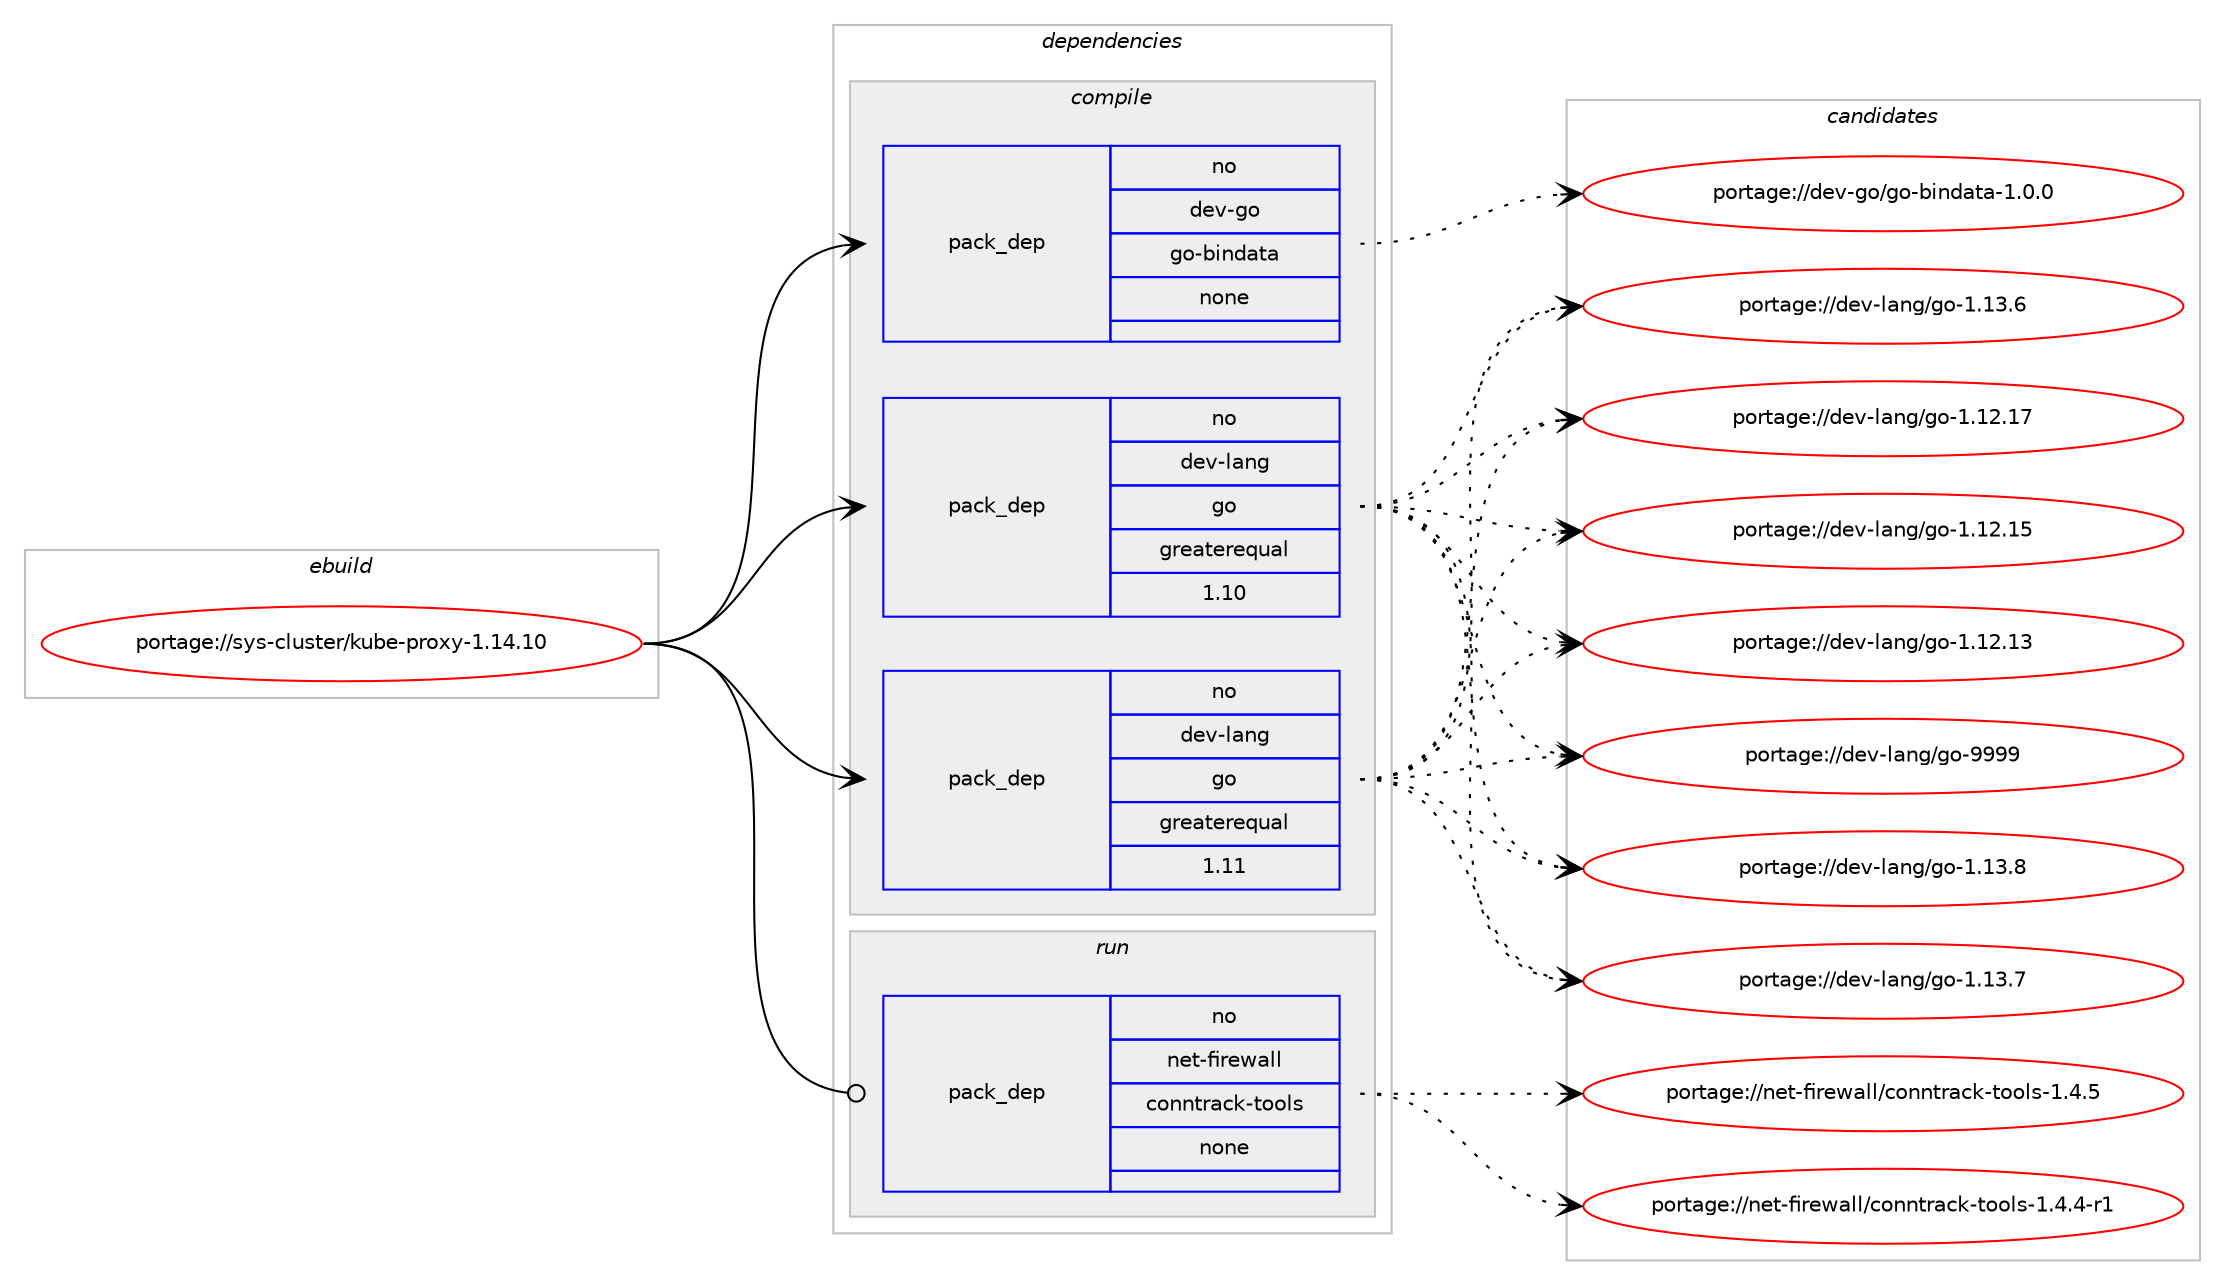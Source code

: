 digraph prolog {

# *************
# Graph options
# *************

newrank=true;
concentrate=true;
compound=true;
graph [rankdir=LR,fontname=Helvetica,fontsize=10,ranksep=1.5];#, ranksep=2.5, nodesep=0.2];
edge  [arrowhead=vee];
node  [fontname=Helvetica,fontsize=10];

# **********
# The ebuild
# **********

subgraph cluster_leftcol {
color=gray;
rank=same;
label=<<i>ebuild</i>>;
id [label="portage://sys-cluster/kube-proxy-1.14.10", color=red, width=4, href="../sys-cluster/kube-proxy-1.14.10.svg"];
}

# ****************
# The dependencies
# ****************

subgraph cluster_midcol {
color=gray;
label=<<i>dependencies</i>>;
subgraph cluster_compile {
fillcolor="#eeeeee";
style=filled;
label=<<i>compile</i>>;
subgraph pack30446 {
dependency39318 [label=<<TABLE BORDER="0" CELLBORDER="1" CELLSPACING="0" CELLPADDING="4" WIDTH="220"><TR><TD ROWSPAN="6" CELLPADDING="30">pack_dep</TD></TR><TR><TD WIDTH="110">no</TD></TR><TR><TD>dev-go</TD></TR><TR><TD>go-bindata</TD></TR><TR><TD>none</TD></TR><TR><TD></TD></TR></TABLE>>, shape=none, color=blue];
}
id:e -> dependency39318:w [weight=20,style="solid",arrowhead="vee"];
subgraph pack30447 {
dependency39319 [label=<<TABLE BORDER="0" CELLBORDER="1" CELLSPACING="0" CELLPADDING="4" WIDTH="220"><TR><TD ROWSPAN="6" CELLPADDING="30">pack_dep</TD></TR><TR><TD WIDTH="110">no</TD></TR><TR><TD>dev-lang</TD></TR><TR><TD>go</TD></TR><TR><TD>greaterequal</TD></TR><TR><TD>1.10</TD></TR></TABLE>>, shape=none, color=blue];
}
id:e -> dependency39319:w [weight=20,style="solid",arrowhead="vee"];
subgraph pack30448 {
dependency39320 [label=<<TABLE BORDER="0" CELLBORDER="1" CELLSPACING="0" CELLPADDING="4" WIDTH="220"><TR><TD ROWSPAN="6" CELLPADDING="30">pack_dep</TD></TR><TR><TD WIDTH="110">no</TD></TR><TR><TD>dev-lang</TD></TR><TR><TD>go</TD></TR><TR><TD>greaterequal</TD></TR><TR><TD>1.11</TD></TR></TABLE>>, shape=none, color=blue];
}
id:e -> dependency39320:w [weight=20,style="solid",arrowhead="vee"];
}
subgraph cluster_compileandrun {
fillcolor="#eeeeee";
style=filled;
label=<<i>compile and run</i>>;
}
subgraph cluster_run {
fillcolor="#eeeeee";
style=filled;
label=<<i>run</i>>;
subgraph pack30449 {
dependency39321 [label=<<TABLE BORDER="0" CELLBORDER="1" CELLSPACING="0" CELLPADDING="4" WIDTH="220"><TR><TD ROWSPAN="6" CELLPADDING="30">pack_dep</TD></TR><TR><TD WIDTH="110">no</TD></TR><TR><TD>net-firewall</TD></TR><TR><TD>conntrack-tools</TD></TR><TR><TD>none</TD></TR><TR><TD></TD></TR></TABLE>>, shape=none, color=blue];
}
id:e -> dependency39321:w [weight=20,style="solid",arrowhead="odot"];
}
}

# **************
# The candidates
# **************

subgraph cluster_choices {
rank=same;
color=gray;
label=<<i>candidates</i>>;

subgraph choice30446 {
color=black;
nodesep=1;
choice100101118451031114710311145981051101009711697454946484648 [label="portage://dev-go/go-bindata-1.0.0", color=red, width=4,href="../dev-go/go-bindata-1.0.0.svg"];
dependency39318:e -> choice100101118451031114710311145981051101009711697454946484648:w [style=dotted,weight="100"];
}
subgraph choice30447 {
color=black;
nodesep=1;
choice1001011184510897110103471031114557575757 [label="portage://dev-lang/go-9999", color=red, width=4,href="../dev-lang/go-9999.svg"];
choice10010111845108971101034710311145494649514656 [label="portage://dev-lang/go-1.13.8", color=red, width=4,href="../dev-lang/go-1.13.8.svg"];
choice10010111845108971101034710311145494649514655 [label="portage://dev-lang/go-1.13.7", color=red, width=4,href="../dev-lang/go-1.13.7.svg"];
choice10010111845108971101034710311145494649514654 [label="portage://dev-lang/go-1.13.6", color=red, width=4,href="../dev-lang/go-1.13.6.svg"];
choice1001011184510897110103471031114549464950464955 [label="portage://dev-lang/go-1.12.17", color=red, width=4,href="../dev-lang/go-1.12.17.svg"];
choice1001011184510897110103471031114549464950464953 [label="portage://dev-lang/go-1.12.15", color=red, width=4,href="../dev-lang/go-1.12.15.svg"];
choice1001011184510897110103471031114549464950464951 [label="portage://dev-lang/go-1.12.13", color=red, width=4,href="../dev-lang/go-1.12.13.svg"];
dependency39319:e -> choice1001011184510897110103471031114557575757:w [style=dotted,weight="100"];
dependency39319:e -> choice10010111845108971101034710311145494649514656:w [style=dotted,weight="100"];
dependency39319:e -> choice10010111845108971101034710311145494649514655:w [style=dotted,weight="100"];
dependency39319:e -> choice10010111845108971101034710311145494649514654:w [style=dotted,weight="100"];
dependency39319:e -> choice1001011184510897110103471031114549464950464955:w [style=dotted,weight="100"];
dependency39319:e -> choice1001011184510897110103471031114549464950464953:w [style=dotted,weight="100"];
dependency39319:e -> choice1001011184510897110103471031114549464950464951:w [style=dotted,weight="100"];
}
subgraph choice30448 {
color=black;
nodesep=1;
choice1001011184510897110103471031114557575757 [label="portage://dev-lang/go-9999", color=red, width=4,href="../dev-lang/go-9999.svg"];
choice10010111845108971101034710311145494649514656 [label="portage://dev-lang/go-1.13.8", color=red, width=4,href="../dev-lang/go-1.13.8.svg"];
choice10010111845108971101034710311145494649514655 [label="portage://dev-lang/go-1.13.7", color=red, width=4,href="../dev-lang/go-1.13.7.svg"];
choice10010111845108971101034710311145494649514654 [label="portage://dev-lang/go-1.13.6", color=red, width=4,href="../dev-lang/go-1.13.6.svg"];
choice1001011184510897110103471031114549464950464955 [label="portage://dev-lang/go-1.12.17", color=red, width=4,href="../dev-lang/go-1.12.17.svg"];
choice1001011184510897110103471031114549464950464953 [label="portage://dev-lang/go-1.12.15", color=red, width=4,href="../dev-lang/go-1.12.15.svg"];
choice1001011184510897110103471031114549464950464951 [label="portage://dev-lang/go-1.12.13", color=red, width=4,href="../dev-lang/go-1.12.13.svg"];
dependency39320:e -> choice1001011184510897110103471031114557575757:w [style=dotted,weight="100"];
dependency39320:e -> choice10010111845108971101034710311145494649514656:w [style=dotted,weight="100"];
dependency39320:e -> choice10010111845108971101034710311145494649514655:w [style=dotted,weight="100"];
dependency39320:e -> choice10010111845108971101034710311145494649514654:w [style=dotted,weight="100"];
dependency39320:e -> choice1001011184510897110103471031114549464950464955:w [style=dotted,weight="100"];
dependency39320:e -> choice1001011184510897110103471031114549464950464953:w [style=dotted,weight="100"];
dependency39320:e -> choice1001011184510897110103471031114549464950464951:w [style=dotted,weight="100"];
}
subgraph choice30449 {
color=black;
nodesep=1;
choice11010111645102105114101119971081084799111110110116114979910745116111111108115454946524653 [label="portage://net-firewall/conntrack-tools-1.4.5", color=red, width=4,href="../net-firewall/conntrack-tools-1.4.5.svg"];
choice110101116451021051141011199710810847991111101101161149799107451161111111081154549465246524511449 [label="portage://net-firewall/conntrack-tools-1.4.4-r1", color=red, width=4,href="../net-firewall/conntrack-tools-1.4.4-r1.svg"];
dependency39321:e -> choice11010111645102105114101119971081084799111110110116114979910745116111111108115454946524653:w [style=dotted,weight="100"];
dependency39321:e -> choice110101116451021051141011199710810847991111101101161149799107451161111111081154549465246524511449:w [style=dotted,weight="100"];
}
}

}
